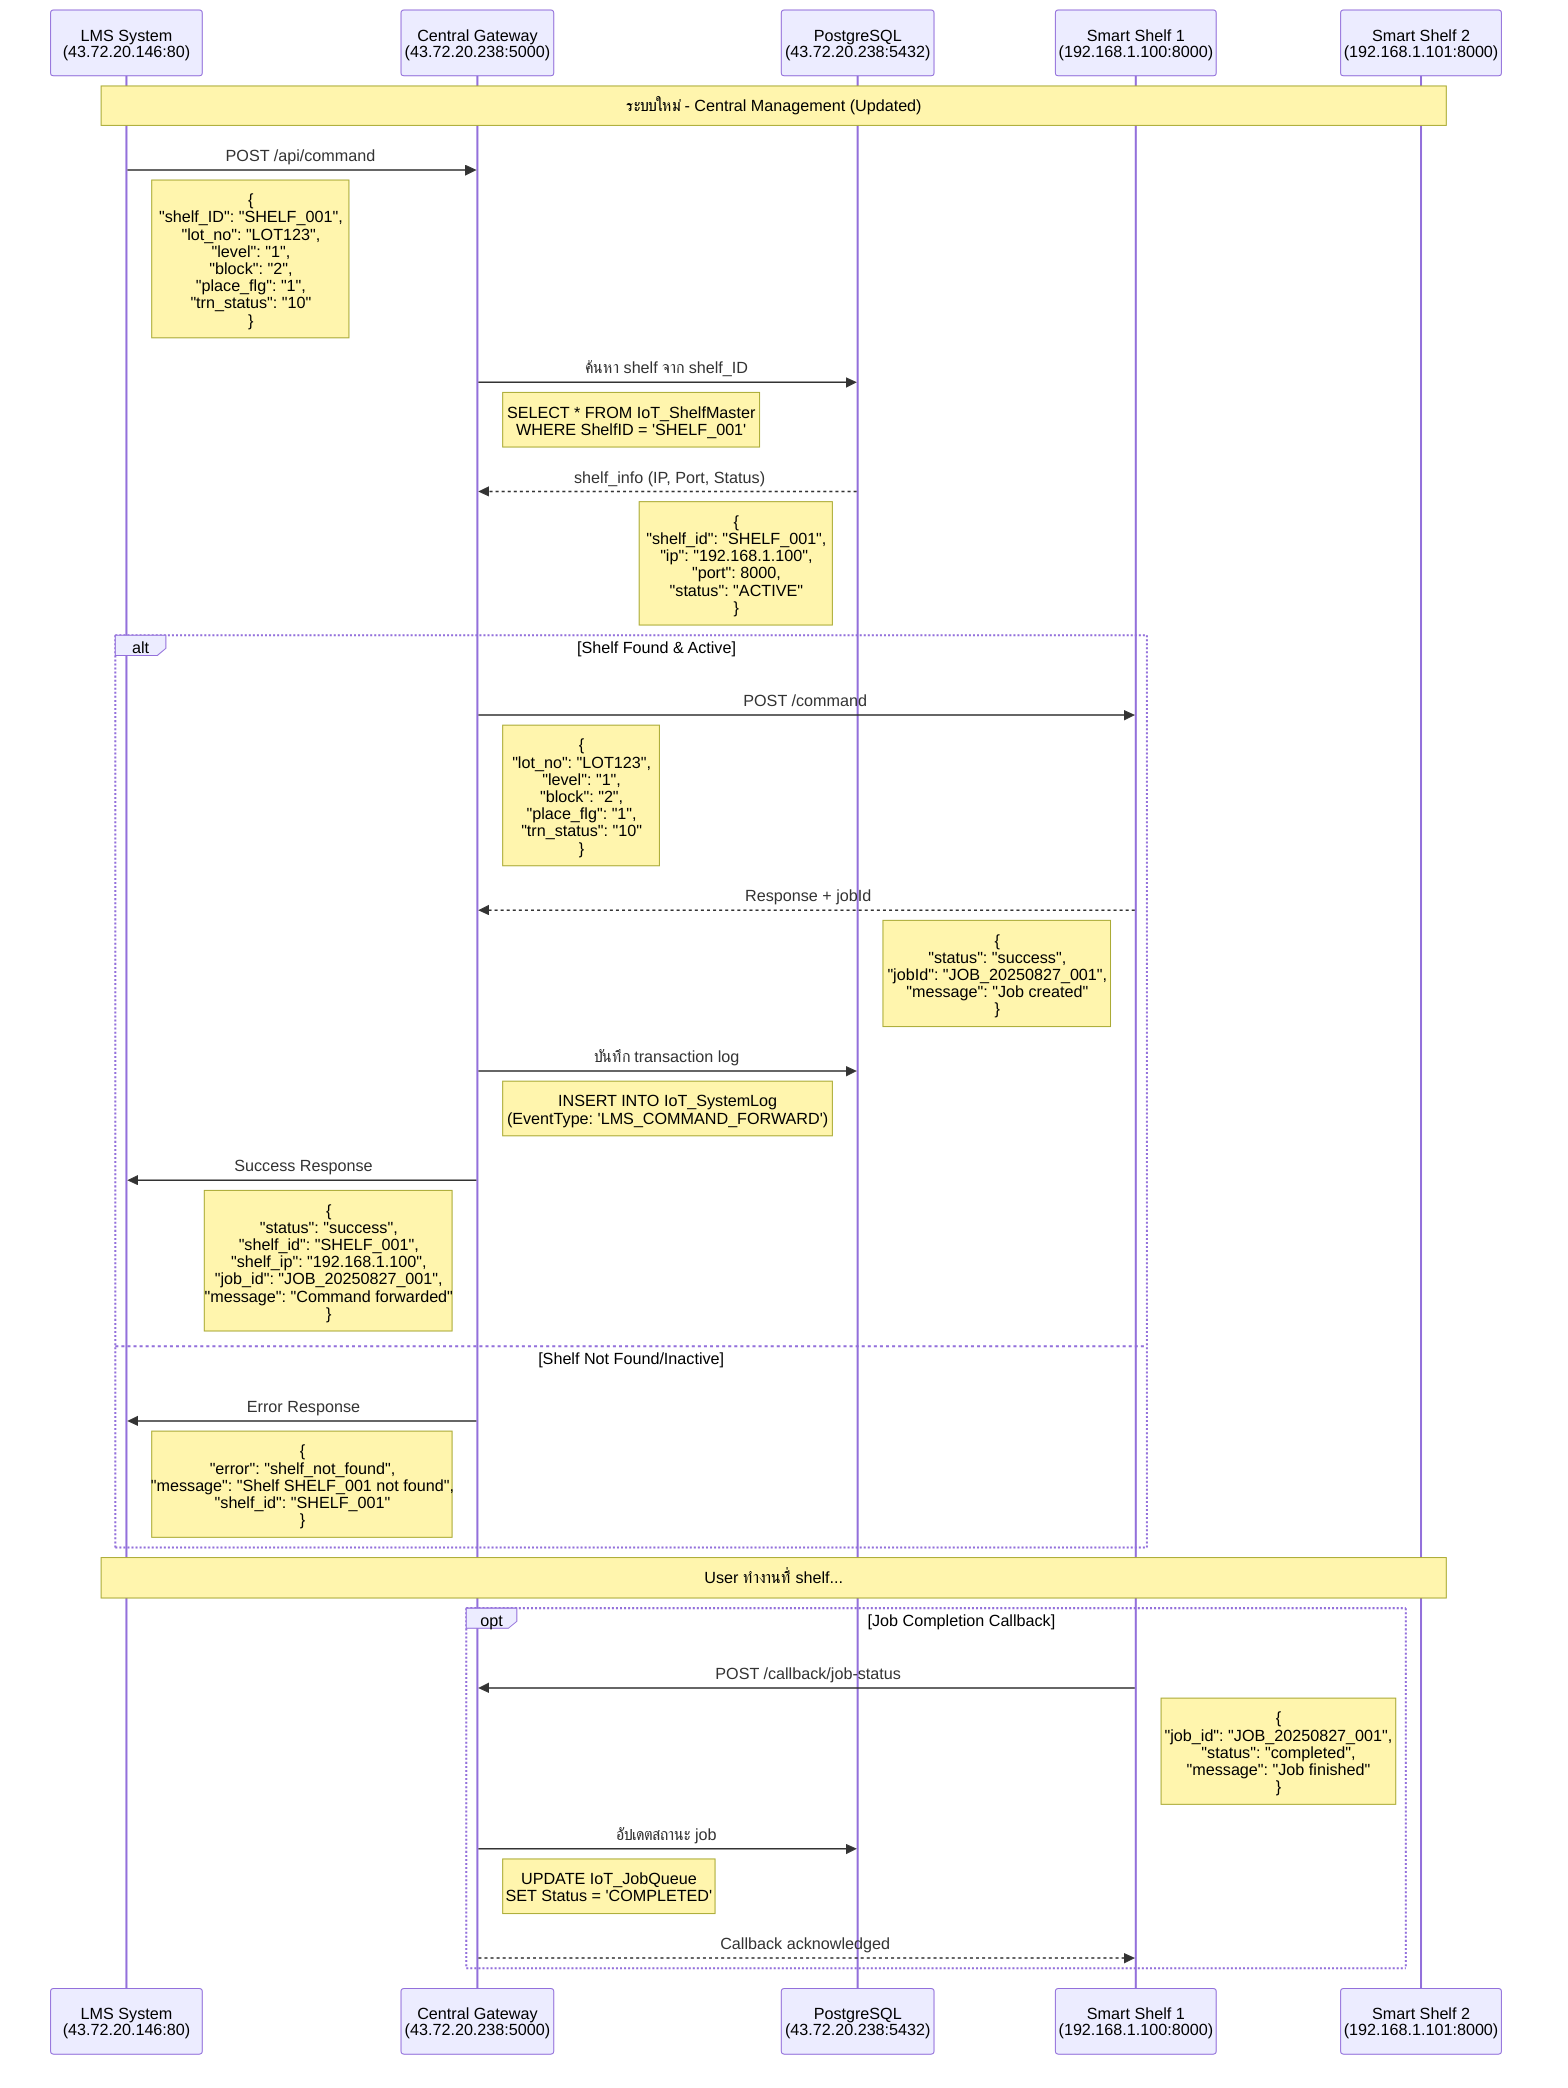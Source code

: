 sequenceDiagram
    participant LMS as LMS System<br/>(43.72.20.146:80)
    participant Central as Central Gateway<br/>(43.72.20.238:5000)
    participant DB as PostgreSQL<br/>(43.72.20.238:5432)
    participant Shelf1 as Smart Shelf 1<br/>(192.168.1.100:8000)
    participant Shelf2 as Smart Shelf 2<br/>(192.168.1.101:8000)

    Note over LMS,Shelf2: ระบบใหม่ - Central Management (Updated)
    
    LMS->>Central: POST /api/command
    Note right of LMS: {<br/>  "shelf_ID": "SHELF_001",<br/>  "lot_no": "LOT123",<br/>  "level": "1",<br/>  "block": "2",<br/>  "place_flg": "1",<br/>  "trn_status": "10"<br/>}
    
    Central->>DB: ค้นหา shelf จาก shelf_ID
    Note right of Central: SELECT * FROM IoT_ShelfMaster<br/>WHERE ShelfID = 'SHELF_001'
    DB-->>Central: shelf_info (IP, Port, Status)
    Note left of DB: {<br/>  "shelf_id": "SHELF_001",<br/>  "ip": "192.168.1.100",<br/>  "port": 8000,<br/>  "status": "ACTIVE"<br/>}
    
    alt Shelf Found & Active
        Central->>Shelf1: POST /command
        Note right of Central: {<br/>  "lot_no": "LOT123",<br/>  "level": "1",<br/>  "block": "2",<br/>  "place_flg": "1",<br/>  "trn_status": "10"<br/>}
        
        Shelf1-->>Central: Response + jobId
        Note left of Shelf1: {<br/>  "status": "success",<br/>  "jobId": "JOB_20250827_001",<br/>  "message": "Job created"<br/>}
        
        Central->>DB: บันทึก transaction log
        Note right of Central: INSERT INTO IoT_SystemLog<br/>(EventType: 'LMS_COMMAND_FORWARD')
        
        Central->>LMS: Success Response
        Note left of Central: {<br/>  "status": "success",<br/>  "shelf_id": "SHELF_001",<br/>  "shelf_ip": "192.168.1.100",<br/>  "job_id": "JOB_20250827_001",<br/>  "message": "Command forwarded"<br/>}
        
    else Shelf Not Found/Inactive
        Central->>LMS: Error Response
        Note left of Central: {<br/>  "error": "shelf_not_found",<br/>  "message": "Shelf SHELF_001 not found",<br/>  "shelf_id": "SHELF_001"<br/>}
    end
    
    Note over LMS,Shelf2: User ทำงานที่ shelf...
    
    opt Job Completion Callback
        Shelf1->>Central: POST /callback/job-status
        Note right of Shelf1: {<br/>  "job_id": "JOB_20250827_001",<br/>  "status": "completed",<br/>  "message": "Job finished"<br/>}
        
        Central->>DB: อัปเดตสถานะ job
        Note right of Central: UPDATE IoT_JobQueue<br/>SET Status = 'COMPLETED'
        
        Central-->>Shelf1: Callback acknowledged
    end